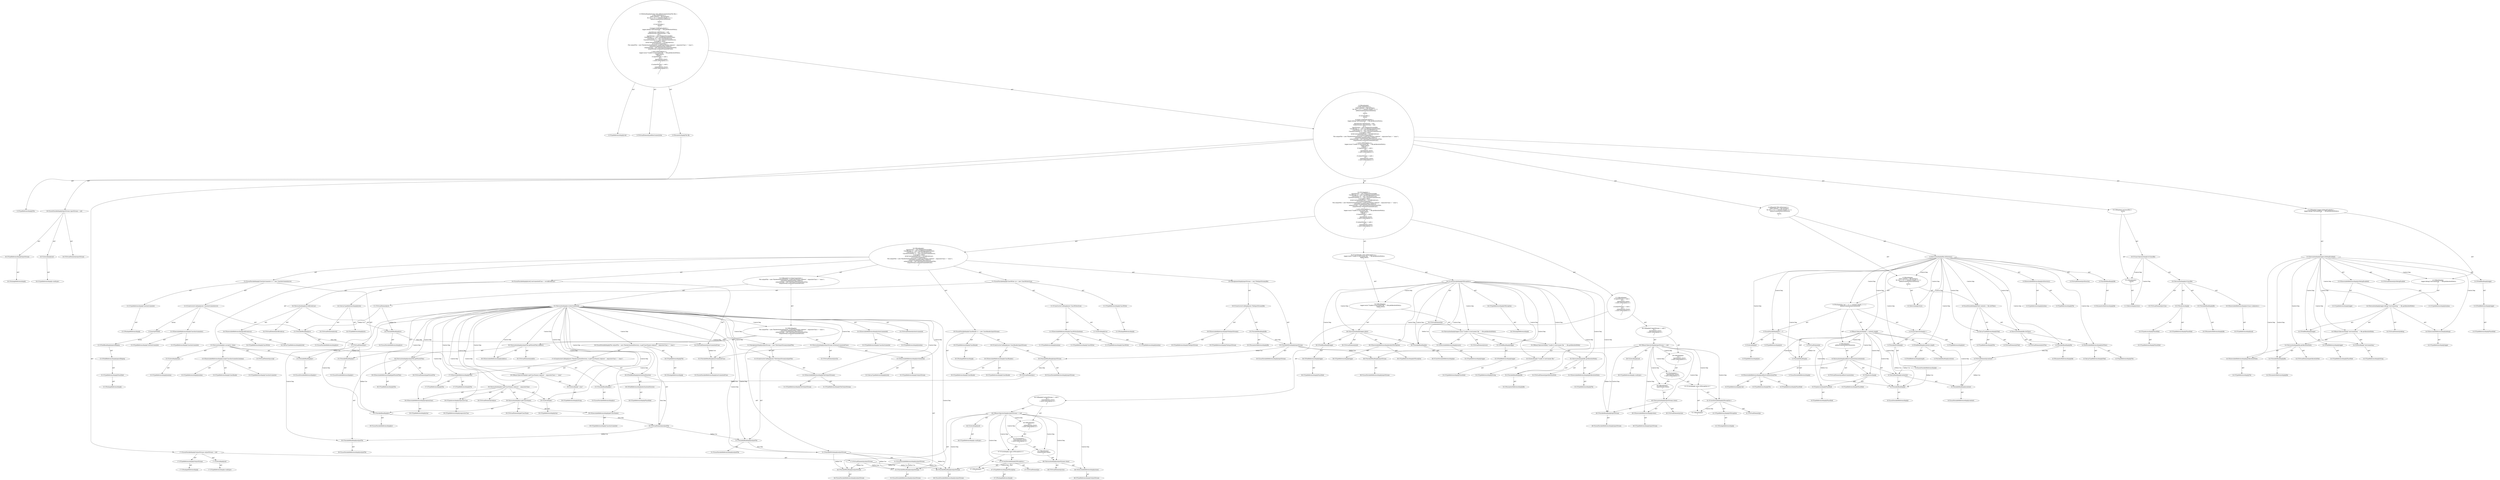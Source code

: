digraph "addInstrumentation#?,File" {
0 [label="2:CtTypeReferenceImpl@void" shape=ellipse]
1 [label="2:CtVirtualElement@addInstrumentation" shape=ellipse]
2 [label="2:CtParameterImpl@File file" shape=ellipse]
3 [label="2:CtTypeReferenceImpl@File" shape=ellipse]
4 [label="3:CtExecutableReferenceImpl@isDirectory()" shape=ellipse]
5 [label="3:CtTypeReferenceImpl@File" shape=ellipse]
6 [label="3:CtTypeReferenceImpl@boolean" shape=ellipse]
7 [label="3:CtVirtualElement@isDirectory" shape=ellipse]
8 [label="3:CtVariableReadImpl@file" shape=ellipse]
9 [label="3:CtParameterReferenceImpl@file" shape=ellipse]
10 [label="3:CtInvocationImpl@file.isDirectory()" shape=ellipse]
11 [label="4:CtVirtualElement@File[]" shape=ellipse]
12 [label="4:CtArrayTypeReferenceImpl@File[]" shape=ellipse]
13 [label="4:CtTypeReferenceImpl@File" shape=ellipse]
14 [label="4:CtExecutableReferenceImpl@listFiles()" shape=ellipse]
15 [label="4:CtTypeReferenceImpl@File" shape=ellipse]
16 [label="4:CtArrayTypeReferenceImpl@File[]" shape=ellipse]
17 [label="4:CtVirtualElement@listFiles" shape=ellipse]
18 [label="4:CtVariableReadImpl@file" shape=ellipse]
19 [label="4:CtParameterReferenceImpl@file" shape=ellipse]
20 [label="4:CtInvocationImpl@file.listFiles()" shape=ellipse]
21 [label="4:CtVirtualElement@contents" shape=ellipse]
22 [label="4:CtLocalVariableImpl@File[] contents = file.listFiles()" shape=ellipse]
23 [label="5:CtTypeReferenceImpl@int" shape=ellipse]
24 [label="5:CtLiteralImpl@0" shape=ellipse]
25 [label="5:CtTypeReferenceImpl@int" shape=ellipse]
26 [label="5:CtVirtualElement@i" shape=ellipse]
27 [label="5:CtLocalVariableImpl@int i = 0" shape=ellipse]
28 [label="5:CtVariableReadImpl@i" shape=ellipse]
29 [label="5:CtLocalVariableReferenceImpl@i" shape=ellipse]
30 [label="5:CtFieldReferenceImpl@length" shape=ellipse]
31 [label="5:CtFieldReadImpl@contents.length" shape=ellipse]
32 [label="5:CtVariableReadImpl@contents" shape=ellipse]
33 [label="5:CtBinaryOperatorImpl@i < contents.length" shape=ellipse]
34 [label="5:CtVariableWriteImpl@i" shape=ellipse]
35 [label="5:CtLocalVariableReferenceImpl@i" shape=ellipse]
36 [label="5:CtUnaryOperatorImpl@i++" shape=ellipse]
37 [label="5:CtTypeReferenceImpl@int" shape=ellipse]
38 [label="6:CtExecutableReferenceImpl@addInstrumentation(File)" shape=ellipse]
39 [label="6:CtTypeReferenceImpl@PlaceHold" shape=ellipse]
40 [label="6:CtTypeReferenceImpl@void" shape=ellipse]
41 [label="6:CtTypeReferenceImpl@File" shape=ellipse]
42 [label="6:CtVirtualElement@addInstrumentation" shape=ellipse]
43 [label="6:CtTypeAccessImpl@PlaceHold" shape=ellipse]
44 [label="6:CtTypeReferenceImpl@PlaceHold" shape=ellipse]
45 [label="6:CtThisAccessImpl@" shape=ellipse]
46 [label="6:CtTypeReferenceImpl@PlaceHold" shape=ellipse]
47 [label="6:CtVariableReadImpl@contents" shape=ellipse]
48 [label="6:CtLocalVariableReferenceImpl@contents" shape=ellipse]
49 [label="6:CtVariableReadImpl@i" shape=ellipse]
50 [label="6:CtLocalVariableReferenceImpl@i" shape=ellipse]
51 [label="6:CtArrayReadImpl@contents[i]" shape=ellipse]
52 [label="6:CtInvocationImpl@addInstrumentation(contents[i])" shape=ellipse]
53 [label="5:CtBlockImpl@\{
    addInstrumentation(contents[i]);
\}" shape=ellipse]
54 [label="5:CtForImpl@for (int i = 0; i < contents.length; i++) \{
    addInstrumentation(contents[i]);
\}" shape=ellipse]
55 [label="8:CtReturnImpl@return" shape=ellipse]
56 [label="3:CtBlockImpl@\{
    File[] contents = file.listFiles();
    for (int i = 0; i < contents.length; i++) \{
        addInstrumentation(contents[i]);
    \}
    return;
\}" shape=ellipse]
57 [label="3:CtIfImpl@if (file.isDirectory()) \{
    File[] contents = file.listFiles();
    for (int i = 0; i < contents.length; i++) \{
        addInstrumentation(contents[i]);
    \}
    return;
\}" shape=ellipse]
58 [label="10:CtExecutableReferenceImpl@isClass(<unknown>)" shape=ellipse]
59 [label="10:CtTypeReferenceImpl@null" shape=ellipse]
60 [label="10:CtVirtualElement@isClass" shape=ellipse]
61 [label="10:CtTypeAccessImpl@PlaceHold" shape=ellipse]
62 [label="10:CtTypeReferenceImpl@PlaceHold" shape=ellipse]
63 [label="10:CtThisAccessImpl@" shape=ellipse]
64 [label="10:CtTypeReferenceImpl@PlaceHold" shape=ellipse]
65 [label="10:CtVariableReadImpl@file" shape=ellipse]
66 [label="10:CtParameterReferenceImpl@file" shape=ellipse]
67 [label="10:CtInvocationImpl@isClass(file)" shape=ellipse]
68 [label="10:CtUnaryOperatorImpl@!isClass(file)" shape=ellipse]
69 [label="11:CtReturnImpl@return" shape=ellipse]
70 [label="10:CtBlockImpl@\{
    return;
\}" shape=ellipse]
71 [label="10:CtIfImpl@if (!isClass(file)) \{
    return;
\}" shape=ellipse]
72 [label="13:CtExecutableReferenceImpl@isDebugEnabled()" shape=ellipse]
73 [label="13:CtTypeReferenceImpl@logger" shape=ellipse]
74 [label="13:CtTypeReferenceImpl@boolean" shape=ellipse]
75 [label="13:CtVirtualElement@isDebugEnabled" shape=ellipse]
76 [label="13:CtFieldReferenceImpl@logger" shape=ellipse]
77 [label="13:CtTypeReferenceImpl@PlaceHold" shape=ellipse]
78 [label="13:CtFieldReadImpl@logger" shape=ellipse]
79 [label="13:CtInvocationImpl@logger.isDebugEnabled()" shape=ellipse]
80 [label="14:CtExecutableReferenceImpl@debug()" shape=ellipse]
81 [label="14:CtTypeReferenceImpl@logger" shape=ellipse]
82 [label="14:CtVirtualElement@debug" shape=ellipse]
83 [label="14:CtFieldReferenceImpl@logger" shape=ellipse]
84 [label="14:CtTypeReferenceImpl@PlaceHold" shape=ellipse]
85 [label="14:CtFieldReadImpl@logger" shape=ellipse]
86 [label="14:CtLiteralImpl@\"instrumenting \"" shape=ellipse]
87 [label="14:CtTypeReferenceImpl@String" shape=ellipse]
88 [label="14:CtExecutableReferenceImpl@getAbsolutePath()" shape=ellipse]
89 [label="14:CtTypeReferenceImpl@File" shape=ellipse]
90 [label="14:CtVirtualElement@getAbsolutePath" shape=ellipse]
91 [label="14:CtVariableReadImpl@file" shape=ellipse]
92 [label="14:CtParameterReferenceImpl@file" shape=ellipse]
93 [label="14:CtInvocationImpl@file.getAbsolutePath()" shape=ellipse]
94 [label="14:CtBinaryOperatorImpl@\"instrumenting \" + file.getAbsolutePath()" shape=ellipse]
95 [label="14:CtInvocationImpl@logger.debug(\"instrumenting \" + file.getAbsolutePath())" shape=ellipse]
96 [label="13:CtBlockImpl@\{
    logger.debug(\"instrumenting \" + file.getAbsolutePath());
\}" shape=ellipse]
97 [label="13:CtIfImpl@if (logger.isDebugEnabled()) \{
    logger.debug(\"instrumenting \" + file.getAbsolutePath());
\}" shape=ellipse]
98 [label="16:CtTypeReferenceImpl@InputStream" shape=ellipse]
99 [label="16:CtPackageReferenceImpl@" shape=ellipse]
100 [label="16:CtLiteralImpl@null" shape=ellipse]
101 [label="16:CtTypeReferenceImpl@<nulltype>" shape=ellipse]
102 [label="16:CtVirtualElement@inputStream" shape=ellipse]
103 [label="16:CtLocalVariableImpl@InputStream inputStream = null" shape=ellipse]
104 [label="17:CtTypeReferenceImpl@OutputStream" shape=ellipse]
105 [label="17:CtPackageReferenceImpl@" shape=ellipse]
106 [label="17:CtLiteralImpl@null" shape=ellipse]
107 [label="17:CtTypeReferenceImpl@<nulltype>" shape=ellipse]
108 [label="17:CtVirtualElement@outputStream" shape=ellipse]
109 [label="17:CtLocalVariableImpl@OutputStream outputStream = null" shape=ellipse]
110 [label="19:CtVariableWriteImpl@inputStream" shape=ellipse]
111 [label="19:CtLocalVariableReferenceImpl@inputStream" shape=ellipse]
112 [label="19:CtExecutableReferenceImpl@FileInputStream()" shape=ellipse]
113 [label="19:CtTypeReferenceImpl@FileInputStream" shape=ellipse]
114 [label="19:CtTypeReferenceImpl@FileInputStream" shape=ellipse]
115 [label="19:CtVariableReadImpl@file" shape=ellipse]
116 [label="19:CtParameterReferenceImpl@file" shape=ellipse]
117 [label="19:CtConstructorCallImpl@new FileInputStream(file)" shape=ellipse]
118 [label="19:CtAssignmentImpl@inputStream = new FileInputStream(file)" shape=ellipse]
119 [label="20:CtTypeReferenceImpl@ClassReader" shape=ellipse]
120 [label="20:CtPackageReferenceImpl@" shape=ellipse]
121 [label="20:CtExecutableReferenceImpl@ClassReader()" shape=ellipse]
122 [label="20:CtTypeReferenceImpl@ClassReader" shape=ellipse]
123 [label="20:CtTypeReferenceImpl@ClassReader" shape=ellipse]
124 [label="20:CtVariableReadImpl@inputStream" shape=ellipse]
125 [label="20:CtLocalVariableReferenceImpl@inputStream" shape=ellipse]
126 [label="20:CtConstructorCallImpl@new ClassReader(inputStream)" shape=ellipse]
127 [label="20:CtVirtualElement@cr" shape=ellipse]
128 [label="20:CtLocalVariableImpl@ClassReader cr = new ClassReader(inputStream)" shape=ellipse]
129 [label="21:CtTypeReferenceImpl@ClassWriter" shape=ellipse]
130 [label="21:CtPackageReferenceImpl@" shape=ellipse]
131 [label="21:CtExecutableReferenceImpl@ClassWriter(boolean)" shape=ellipse]
132 [label="21:CtTypeReferenceImpl@ClassWriter" shape=ellipse]
133 [label="21:CtTypeReferenceImpl@ClassWriter" shape=ellipse]
134 [label="21:CtTypeReferenceImpl@boolean" shape=ellipse]
135 [label="21:CtLiteralImpl@true" shape=ellipse]
136 [label="21:CtTypeReferenceImpl@boolean" shape=ellipse]
137 [label="21:CtConstructorCallImpl@new ClassWriter(true)" shape=ellipse]
138 [label="21:CtVirtualElement@cw" shape=ellipse]
139 [label="21:CtLocalVariableImpl@ClassWriter cw = new ClassWriter(true)" shape=ellipse]
140 [label="22:CtTypeReferenceImpl@ClassInstrumenter" shape=ellipse]
141 [label="22:CtPackageReferenceImpl@" shape=ellipse]
142 [label="22:CtExecutableReferenceImpl@ClassInstrumenter()" shape=ellipse]
143 [label="22:CtTypeReferenceImpl@ClassInstrumenter" shape=ellipse]
144 [label="22:CtTypeReferenceImpl@ClassInstrumenter" shape=ellipse]
145 [label="22:CtVariableReadImpl@cw" shape=ellipse]
146 [label="22:CtLocalVariableReferenceImpl@cw" shape=ellipse]
147 [label="22:CtConstructorCallImpl@new ClassInstrumenter(cw)" shape=ellipse]
148 [label="22:CtVirtualElement@cv" shape=ellipse]
149 [label="22:CtLocalVariableImpl@ClassInstrumenter cv = new ClassInstrumenter(cw)" shape=ellipse]
150 [label="23:CtExecutableReferenceImpl@accept(ClassInstrumenter,boolean)" shape=ellipse]
151 [label="23:CtTypeReferenceImpl@ClassReader" shape=ellipse]
152 [label="23:CtTypeReferenceImpl@ClassInstrumenter" shape=ellipse]
153 [label="23:CtTypeReferenceImpl@boolean" shape=ellipse]
154 [label="23:CtVirtualElement@accept" shape=ellipse]
155 [label="23:CtVariableReadImpl@cr" shape=ellipse]
156 [label="23:CtLocalVariableReferenceImpl@cr" shape=ellipse]
157 [label="23:CtVariableReadImpl@cv" shape=ellipse]
158 [label="23:CtLocalVariableReferenceImpl@cv" shape=ellipse]
159 [label="23:CtLiteralImpl@false" shape=ellipse]
160 [label="23:CtTypeReferenceImpl@boolean" shape=ellipse]
161 [label="23:CtInvocationImpl@cr.accept(cv, false)" shape=ellipse]
162 [label="24:CtVirtualElement@byte[]" shape=ellipse]
163 [label="24:CtArrayTypeReferenceImpl@byte[]" shape=ellipse]
164 [label="24:CtTypeReferenceImpl@byte" shape=ellipse]
165 [label="24:CtExecutableReferenceImpl@toByteArray()" shape=ellipse]
166 [label="24:CtTypeReferenceImpl@ClassWriter" shape=ellipse]
167 [label="24:CtArrayTypeReferenceImpl@byte[]" shape=ellipse]
168 [label="24:CtVirtualElement@toByteArray" shape=ellipse]
169 [label="24:CtVariableReadImpl@cw" shape=ellipse]
170 [label="24:CtLocalVariableReferenceImpl@cw" shape=ellipse]
171 [label="24:CtInvocationImpl@cw.toByteArray()" shape=ellipse]
172 [label="24:CtVirtualElement@instrumentedClass" shape=ellipse]
173 [label="24:CtLocalVariableImpl@byte[] instrumentedClass = cw.toByteArray()" shape=ellipse]
174 [label="25:CtExecutableReferenceImpl@isInstrumented()" shape=ellipse]
175 [label="25:CtTypeReferenceImpl@ClassInstrumenter" shape=ellipse]
176 [label="25:CtTypeReferenceImpl@boolean" shape=ellipse]
177 [label="25:CtVirtualElement@isInstrumented" shape=ellipse]
178 [label="25:CtVariableReadImpl@cv" shape=ellipse]
179 [label="25:CtLocalVariableReferenceImpl@cv" shape=ellipse]
180 [label="25:CtInvocationImpl@cv.isInstrumented()" shape=ellipse]
181 [label="26:CtTypeReferenceImpl@File" shape=ellipse]
182 [label="26:CtPackageReferenceImpl@" shape=ellipse]
183 [label="27:CtExecutableReferenceImpl@File()" shape=ellipse]
184 [label="27:CtTypeReferenceImpl@File" shape=ellipse]
185 [label="27:CtTypeReferenceImpl@File" shape=ellipse]
186 [label="28:CtFieldReferenceImpl@destinationDirectory" shape=ellipse]
187 [label="28:CtTypeReferenceImpl@PlaceHold" shape=ellipse]
188 [label="28:CtFieldReadImpl@destinationDirectory" shape=ellipse]
189 [label="29:CtExecutableReferenceImpl@replace(char)" shape=ellipse]
190 [label="29:CtTypeReferenceImpl@char" shape=ellipse]
191 [label="29:CtVirtualElement@replace" shape=ellipse]
192 [label="29:CtExecutableReferenceImpl@getClassName()" shape=ellipse]
193 [label="29:CtTypeReferenceImpl@ClassInstrumenter" shape=ellipse]
194 [label="29:CtVirtualElement@getClassName" shape=ellipse]
195 [label="29:CtVariableReadImpl@cv" shape=ellipse]
196 [label="29:CtLocalVariableReferenceImpl@cv" shape=ellipse]
197 [label="29:CtInvocationImpl@cv.getClassName()" shape=ellipse]
198 [label="29:CtLiteralImpl@'.'" shape=ellipse]
199 [label="29:CtTypeReferenceImpl@char" shape=ellipse]
200 [label="29:CtTypeAccessImpl@separatorChar" shape=ellipse]
201 [label="29:CtTypeReferenceImpl@separatorChar" shape=ellipse]
202 [label="29:CtInvocationImpl@cv.getClassName().replace('.', separatorChar)" shape=ellipse]
203 [label="29:CtLiteralImpl@\".class\"" shape=ellipse]
204 [label="29:CtTypeReferenceImpl@String" shape=ellipse]
205 [label="29:CtBinaryOperatorImpl@cv.getClassName().replace('.', separatorChar) + \".class\"" shape=ellipse]
206 [label="27:CtConstructorCallImpl@new File(destinationDirectory, cv.getClassName().replace('.', separatorChar) + \".class\")" shape=ellipse]
207 [label="26:CtVirtualElement@outputFile" shape=ellipse]
208 [label="26:CtLocalVariableImpl@File outputFile = new File(destinationDirectory, cv.getClassName().replace('.', separatorChar) + \".class\")" shape=ellipse]
209 [label="30:CtExecutableReferenceImpl@mkdirs()" shape=ellipse]
210 [label="30:CtVirtualElement@mkdirs" shape=ellipse]
211 [label="30:CtExecutableReferenceImpl@getParentFile()" shape=ellipse]
212 [label="30:CtTypeReferenceImpl@File" shape=ellipse]
213 [label="30:CtVirtualElement@getParentFile" shape=ellipse]
214 [label="30:CtVariableReadImpl@outputFile" shape=ellipse]
215 [label="30:CtLocalVariableReferenceImpl@outputFile" shape=ellipse]
216 [label="30:CtInvocationImpl@outputFile.getParentFile()" shape=ellipse]
217 [label="30:CtInvocationImpl@outputFile.getParentFile().mkdirs()" shape=ellipse]
218 [label="31:CtVariableWriteImpl@outputStream" shape=ellipse]
219 [label="31:CtLocalVariableReferenceImpl@outputStream" shape=ellipse]
220 [label="31:CtExecutableReferenceImpl@FileOutputStream()" shape=ellipse]
221 [label="31:CtTypeReferenceImpl@FileOutputStream" shape=ellipse]
222 [label="31:CtTypeReferenceImpl@FileOutputStream" shape=ellipse]
223 [label="31:CtVariableReadImpl@outputFile" shape=ellipse]
224 [label="31:CtLocalVariableReferenceImpl@outputFile" shape=ellipse]
225 [label="31:CtConstructorCallImpl@new FileOutputStream(outputFile)" shape=ellipse]
226 [label="31:CtAssignmentImpl@outputStream = new FileOutputStream(outputFile)" shape=ellipse]
227 [label="32:CtExecutableReferenceImpl@write(byte[])" shape=ellipse]
228 [label="32:CtTypeReferenceImpl@OutputStream" shape=ellipse]
229 [label="32:CtArrayTypeReferenceImpl@byte[]" shape=ellipse]
230 [label="32:CtVirtualElement@write" shape=ellipse]
231 [label="32:CtVariableReadImpl@outputStream" shape=ellipse]
232 [label="32:CtLocalVariableReferenceImpl@outputStream" shape=ellipse]
233 [label="32:CtVariableReadImpl@instrumentedClass" shape=ellipse]
234 [label="32:CtLocalVariableReferenceImpl@instrumentedClass" shape=ellipse]
235 [label="32:CtInvocationImpl@outputStream.write(instrumentedClass)" shape=ellipse]
236 [label="25:CtBlockImpl@\{
    File outputFile = new File(destinationDirectory, cv.getClassName().replace('.', separatorChar) + \".class\");
    outputFile.getParentFile().mkdirs();
    outputStream = new FileOutputStream(outputFile);
    outputStream.write(instrumentedClass);
\}" shape=ellipse]
237 [label="25:CtIfImpl@if (cv.isInstrumented()) \{
    File outputFile = new File(destinationDirectory, cv.getClassName().replace('.', separatorChar) + \".class\");
    outputFile.getParentFile().mkdirs();
    outputStream = new FileOutputStream(outputFile);
    outputStream.write(instrumentedClass);
\}" shape=ellipse]
238 [label="18:CtBlockImpl@\{
    inputStream = new FileInputStream(file);
    ClassReader cr = new ClassReader(inputStream);
    ClassWriter cw = new ClassWriter(true);
    ClassInstrumenter cv = new ClassInstrumenter(cw);
    cr.accept(cv, false);
    byte[] instrumentedClass = cw.toByteArray();
    if (cv.isInstrumented()) \{
        File outputFile = new File(destinationDirectory, cv.getClassName().replace('.', separatorChar) + \".class\");
        outputFile.getParentFile().mkdirs();
        outputStream = new FileOutputStream(outputFile);
        outputStream.write(instrumentedClass);
    \}
\}" shape=ellipse]
239 [label="34:CtVirtualElement@e" shape=ellipse]
240 [label="34:CtTypeReferenceImpl@IOException" shape=ellipse]
241 [label="34:CtPackageReferenceImpl@" shape=ellipse]
242 [label="34:CtCatchVariableImpl@IOException e" shape=ellipse]
243 [label="35:CtExecutableReferenceImpl@warn()" shape=ellipse]
244 [label="35:CtTypeReferenceImpl@logger" shape=ellipse]
245 [label="35:CtVirtualElement@warn" shape=ellipse]
246 [label="35:CtFieldReferenceImpl@logger" shape=ellipse]
247 [label="35:CtTypeReferenceImpl@PlaceHold" shape=ellipse]
248 [label="35:CtFieldReadImpl@logger" shape=ellipse]
249 [label="35:CtLiteralImpl@\"Unable to instrument file \"" shape=ellipse]
250 [label="35:CtTypeReferenceImpl@String" shape=ellipse]
251 [label="35:CtExecutableReferenceImpl@getAbsolutePath()" shape=ellipse]
252 [label="35:CtTypeReferenceImpl@File" shape=ellipse]
253 [label="35:CtVirtualElement@getAbsolutePath" shape=ellipse]
254 [label="35:CtVariableReadImpl@file" shape=ellipse]
255 [label="35:CtParameterReferenceImpl@file" shape=ellipse]
256 [label="35:CtInvocationImpl@file.getAbsolutePath()" shape=ellipse]
257 [label="35:CtBinaryOperatorImpl@\"Unable to instrument file \" + file.getAbsolutePath()" shape=ellipse]
258 [label="35:CtInvocationImpl@logger.warn(\"Unable to instrument file \" + file.getAbsolutePath())" shape=ellipse]
259 [label="36:CtExecutableReferenceImpl@info(IOException)" shape=ellipse]
260 [label="36:CtTypeReferenceImpl@logger" shape=ellipse]
261 [label="36:CtTypeReferenceImpl@IOException" shape=ellipse]
262 [label="36:CtVirtualElement@info" shape=ellipse]
263 [label="36:CtFieldReferenceImpl@logger" shape=ellipse]
264 [label="36:CtTypeReferenceImpl@PlaceHold" shape=ellipse]
265 [label="36:CtFieldReadImpl@logger" shape=ellipse]
266 [label="36:CtVariableReadImpl@e" shape=ellipse]
267 [label="36:CtCatchVariableReferenceImpl@e" shape=ellipse]
268 [label="36:CtInvocationImpl@logger.info(e)" shape=ellipse]
269 [label="34:CtBlockImpl@\{
    logger.warn(\"Unable to instrument file \" + file.getAbsolutePath());
    logger.info(e);
\}" shape=ellipse]
270 [label="34:CtCatchImpl@ catch (IOException e) \{
    logger.warn(\"Unable to instrument file \" + file.getAbsolutePath());
    logger.info(e);
\}" shape=ellipse]
271 [label="38:CtVariableReadImpl@inputStream" shape=ellipse]
272 [label="38:CtLocalVariableReferenceImpl@inputStream" shape=ellipse]
273 [label="38:CtLiteralImpl@null" shape=ellipse]
274 [label="38:CtTypeReferenceImpl@<nulltype>" shape=ellipse]
275 [label="38:CtBinaryOperatorImpl@inputStream != null" shape=ellipse]
276 [label="40:CtExecutableReferenceImpl@close()" shape=ellipse]
277 [label="40:CtTypeReferenceImpl@InputStream" shape=ellipse]
278 [label="40:CtVirtualElement@close" shape=ellipse]
279 [label="40:CtVariableReadImpl@inputStream" shape=ellipse]
280 [label="40:CtLocalVariableReferenceImpl@inputStream" shape=ellipse]
281 [label="40:CtInvocationImpl@inputStream.close()" shape=ellipse]
282 [label="39:CtBlockImpl@\{
    inputStream.close();
\}" shape=ellipse]
283 [label="41:CtVirtualElement@e" shape=ellipse]
284 [label="41:CtTypeReferenceImpl@IOException" shape=ellipse]
285 [label="41:CtPackageReferenceImpl@" shape=ellipse]
286 [label="41:CtCatchVariableImpl@IOException e" shape=ellipse]
287 [label="41:CtBlockImpl@\{
\}" shape=ellipse]
288 [label="41:CtCatchImpl@ catch (IOException e) \{
\}" shape=ellipse]
289 [label="39:CtTryImpl@try \{
    inputStream.close();
\} catch (IOException e) \{
\}" shape=ellipse]
290 [label="38:CtBlockImpl@\{
    try \{
        inputStream.close();
    \} catch (IOException e) \{
    \}
\}" shape=ellipse]
291 [label="38:CtIfImpl@if (inputStream != null) \{
    try \{
        inputStream.close();
    \} catch (IOException e) \{
    \}
\}" shape=ellipse]
292 [label="44:CtVariableReadImpl@outputStream" shape=ellipse]
293 [label="44:CtLocalVariableReferenceImpl@outputStream" shape=ellipse]
294 [label="44:CtLiteralImpl@null" shape=ellipse]
295 [label="44:CtTypeReferenceImpl@<nulltype>" shape=ellipse]
296 [label="44:CtBinaryOperatorImpl@outputStream != null" shape=ellipse]
297 [label="46:CtExecutableReferenceImpl@close()" shape=ellipse]
298 [label="46:CtTypeReferenceImpl@OutputStream" shape=ellipse]
299 [label="46:CtVirtualElement@close" shape=ellipse]
300 [label="46:CtVariableReadImpl@outputStream" shape=ellipse]
301 [label="46:CtLocalVariableReferenceImpl@outputStream" shape=ellipse]
302 [label="46:CtInvocationImpl@outputStream.close()" shape=ellipse]
303 [label="45:CtBlockImpl@\{
    outputStream.close();
\}" shape=ellipse]
304 [label="47:CtVirtualElement@e" shape=ellipse]
305 [label="47:CtTypeReferenceImpl@IOException" shape=ellipse]
306 [label="47:CtPackageReferenceImpl@" shape=ellipse]
307 [label="47:CtCatchVariableImpl@IOException e" shape=ellipse]
308 [label="47:CtBlockImpl@\{
\}" shape=ellipse]
309 [label="47:CtCatchImpl@ catch (IOException e) \{
\}" shape=ellipse]
310 [label="45:CtTryImpl@try \{
    outputStream.close();
\} catch (IOException e) \{
\}" shape=ellipse]
311 [label="44:CtBlockImpl@\{
    try \{
        outputStream.close();
    \} catch (IOException e) \{
    \}
\}" shape=ellipse]
312 [label="44:CtIfImpl@if (outputStream != null) \{
    try \{
        outputStream.close();
    \} catch (IOException e) \{
    \}
\}" shape=ellipse]
313 [label="37:CtBlockImpl@\{
    if (inputStream != null) \{
        try \{
            inputStream.close();
        \} catch (IOException e) \{
        \}
    \}
    if (outputStream != null) \{
        try \{
            outputStream.close();
        \} catch (IOException e) \{
        \}
    \}
\}" shape=ellipse]
314 [label="18:CtTryImpl@try \{
    inputStream = new FileInputStream(file);
    ClassReader cr = new ClassReader(inputStream);
    ClassWriter cw = new ClassWriter(true);
    ClassInstrumenter cv = new ClassInstrumenter(cw);
    cr.accept(cv, false);
    byte[] instrumentedClass = cw.toByteArray();
    if (cv.isInstrumented()) \{
        File outputFile = new File(destinationDirectory, cv.getClassName().replace('.', separatorChar) + \".class\");
        outputFile.getParentFile().mkdirs();
        outputStream = new FileOutputStream(outputFile);
        outputStream.write(instrumentedClass);
    \}
\} catch (IOException e) \{
    logger.warn(\"Unable to instrument file \" + file.getAbsolutePath());
    logger.info(e);
\} finally \{
    if (inputStream != null) \{
        try \{
            inputStream.close();
        \} catch (IOException e) \{
        \}
    \}
    if (outputStream != null) \{
        try \{
            outputStream.close();
        \} catch (IOException e) \{
        \}
    \}
\}" shape=ellipse]
315 [label="2:CtBlockImpl@\{
    if (file.isDirectory()) \{
        File[] contents = file.listFiles();
        for (int i = 0; i < contents.length; i++) \{
            addInstrumentation(contents[i]);
        \}
        return;
    \}
    if (!isClass(file)) \{
        return;
    \}
    if (logger.isDebugEnabled()) \{
        logger.debug(\"instrumenting \" + file.getAbsolutePath());
    \}
    InputStream inputStream = null;
    OutputStream outputStream = null;
    try \{
        inputStream = new FileInputStream(file);
        ClassReader cr = new ClassReader(inputStream);
        ClassWriter cw = new ClassWriter(true);
        ClassInstrumenter cv = new ClassInstrumenter(cw);
        cr.accept(cv, false);
        byte[] instrumentedClass = cw.toByteArray();
        if (cv.isInstrumented()) \{
            File outputFile = new File(destinationDirectory, cv.getClassName().replace('.', separatorChar) + \".class\");
            outputFile.getParentFile().mkdirs();
            outputStream = new FileOutputStream(outputFile);
            outputStream.write(instrumentedClass);
        \}
    \} catch (IOException e) \{
        logger.warn(\"Unable to instrument file \" + file.getAbsolutePath());
        logger.info(e);
    \} finally \{
        if (inputStream != null) \{
            try \{
                inputStream.close();
            \} catch (IOException e) \{
            \}
        \}
        if (outputStream != null) \{
            try \{
                outputStream.close();
            \} catch (IOException e) \{
            \}
        \}
    \}
\}" shape=ellipse]
316 [label="2:CtMethodImpl@private void addInstrumentation(File file) \{
    if (file.isDirectory()) \{
        File[] contents = file.listFiles();
        for (int i = 0; i < contents.length; i++) \{
            addInstrumentation(contents[i]);
        \}
        return;
    \}
    if (!isClass(file)) \{
        return;
    \}
    if (logger.isDebugEnabled()) \{
        logger.debug(\"instrumenting \" + file.getAbsolutePath());
    \}
    InputStream inputStream = null;
    OutputStream outputStream = null;
    try \{
        inputStream = new FileInputStream(file);
        ClassReader cr = new ClassReader(inputStream);
        ClassWriter cw = new ClassWriter(true);
        ClassInstrumenter cv = new ClassInstrumenter(cw);
        cr.accept(cv, false);
        byte[] instrumentedClass = cw.toByteArray();
        if (cv.isInstrumented()) \{
            File outputFile = new File(destinationDirectory, cv.getClassName().replace('.', separatorChar) + \".class\");
            outputFile.getParentFile().mkdirs();
            outputStream = new FileOutputStream(outputFile);
            outputStream.write(instrumentedClass);
        \}
    \} catch (IOException e) \{
        logger.warn(\"Unable to instrument file \" + file.getAbsolutePath());
        logger.info(e);
    \} finally \{
        if (inputStream != null) \{
            try \{
                inputStream.close();
            \} catch (IOException e) \{
            \}
        \}
        if (outputStream != null) \{
            try \{
                outputStream.close();
            \} catch (IOException e) \{
            \}
        \}
    \}
\}" shape=ellipse]
317 [label="22:Insert@INSERT" shape=ellipse]
318 [label="22:CtPackageReferenceImpl@" shape=ellipse]
319 [label="22:CtTypeReferenceImpl@PlaceHold" shape=ellipse]
320 [label="22:CtFieldReferenceImpl@ignoreRegexp" shape=ellipse]
321 [label="22:CtFieldReadImpl@ignoreRegexp" shape=ellipse]
2 -> 3 [label="AST"];
4 -> 5 [label="AST"];
4 -> 6 [label="AST"];
8 -> 9 [label="AST"];
10 -> 7 [label="AST"];
10 -> 8 [label="AST"];
10 -> 4 [label="AST"];
10 -> 56 [label="Control Dep"];
10 -> 22 [label="Control Dep"];
10 -> 12 [label="Control Dep"];
10 -> 20 [label="Control Dep"];
10 -> 14 [label="Control Dep"];
10 -> 18 [label="Control Dep"];
10 -> 54 [label="Control Dep"];
10 -> 27 [label="Control Dep"];
10 -> 24 [label="Control Dep"];
10 -> 33 [label="Control Dep"];
10 -> 28 [label="Control Dep"];
10 -> 31 [label="Control Dep"];
10 -> 36 [label="Control Dep"];
10 -> 34 [label="Control Dep"];
10 -> 55 [label="Control Dep"];
12 -> 11 [label="AST"];
12 -> 13 [label="AST"];
14 -> 15 [label="AST"];
14 -> 16 [label="AST"];
18 -> 19 [label="AST"];
18 -> 21 [label="Data Dep"];
20 -> 17 [label="AST"];
20 -> 18 [label="AST"];
20 -> 14 [label="AST"];
21 -> 47 [label="Define-Use"];
21 -> 51 [label="Define-Use"];
22 -> 21 [label="AST"];
22 -> 12 [label="AST"];
22 -> 20 [label="AST"];
24 -> 25 [label="AST"];
26 -> 28 [label="Define-Use"];
26 -> 49 [label="Define-Use"];
27 -> 26 [label="AST"];
27 -> 23 [label="AST"];
27 -> 24 [label="AST"];
28 -> 29 [label="AST"];
31 -> 32 [label="AST"];
31 -> 30 [label="AST"];
33 -> 28 [label="AST"];
33 -> 31 [label="AST"];
33 -> 53 [label="Control Dep"];
33 -> 52 [label="Control Dep"];
33 -> 38 [label="Control Dep"];
33 -> 45 [label="Control Dep"];
33 -> 43 [label="Control Dep"];
33 -> 51 [label="Control Dep"];
33 -> 47 [label="Control Dep"];
33 -> 49 [label="Control Dep"];
34 -> 35 [label="AST"];
34 -> 49 [label="Define-Use"];
35 -> 49 [label="Define-Use"];
36 -> 37 [label="AST"];
36 -> 34 [label="AST"];
38 -> 39 [label="AST"];
38 -> 40 [label="AST"];
38 -> 41 [label="AST"];
43 -> 44 [label="AST"];
45 -> 46 [label="AST"];
45 -> 43 [label="AST"];
47 -> 48 [label="AST"];
49 -> 50 [label="AST"];
51 -> 47 [label="AST"];
51 -> 49 [label="AST"];
52 -> 42 [label="AST"];
52 -> 45 [label="AST"];
52 -> 38 [label="AST"];
52 -> 51 [label="AST"];
53 -> 52 [label="AST"];
54 -> 27 [label="AST"];
54 -> 33 [label="AST"];
54 -> 36 [label="AST"];
54 -> 53 [label="AST"];
56 -> 22 [label="AST"];
56 -> 54 [label="AST"];
56 -> 55 [label="AST"];
57 -> 10 [label="AST"];
57 -> 56 [label="AST"];
58 -> 59 [label="AST"];
61 -> 62 [label="AST"];
63 -> 64 [label="AST"];
63 -> 61 [label="AST"];
65 -> 66 [label="AST"];
67 -> 60 [label="AST"];
67 -> 63 [label="AST"];
67 -> 58 [label="AST"];
67 -> 65 [label="AST"];
68 -> 67 [label="AST"];
68 -> 70 [label="Control Dep"];
68 -> 69 [label="Control Dep"];
70 -> 69 [label="AST"];
71 -> 68 [label="AST"];
71 -> 70 [label="AST"];
72 -> 73 [label="AST"];
72 -> 74 [label="AST"];
76 -> 77 [label="AST"];
78 -> 76 [label="AST"];
79 -> 75 [label="AST"];
79 -> 78 [label="AST"];
79 -> 72 [label="AST"];
79 -> 96 [label="Control Dep"];
79 -> 95 [label="Control Dep"];
79 -> 80 [label="Control Dep"];
79 -> 85 [label="Control Dep"];
79 -> 94 [label="Control Dep"];
79 -> 86 [label="Control Dep"];
79 -> 93 [label="Control Dep"];
79 -> 88 [label="Control Dep"];
79 -> 91 [label="Control Dep"];
80 -> 81 [label="AST"];
83 -> 84 [label="AST"];
85 -> 83 [label="AST"];
86 -> 87 [label="AST"];
88 -> 89 [label="AST"];
91 -> 92 [label="AST"];
93 -> 90 [label="AST"];
93 -> 91 [label="AST"];
93 -> 88 [label="AST"];
94 -> 86 [label="AST"];
94 -> 93 [label="AST"];
95 -> 82 [label="AST"];
95 -> 85 [label="AST"];
95 -> 80 [label="AST"];
95 -> 94 [label="AST"];
96 -> 95 [label="AST"];
97 -> 79 [label="AST"];
97 -> 96 [label="AST"];
98 -> 99 [label="AST"];
100 -> 101 [label="AST"];
103 -> 102 [label="AST"];
103 -> 98 [label="AST"];
103 -> 100 [label="AST"];
104 -> 105 [label="AST"];
106 -> 107 [label="AST"];
108 -> 231 [label="Define-Use"];
108 -> 292 [label="Define-Use"];
108 -> 300 [label="Define-Use"];
109 -> 108 [label="AST"];
109 -> 104 [label="AST"];
109 -> 106 [label="AST"];
110 -> 111 [label="AST"];
110 -> 124 [label="Define-Use"];
110 -> 271 [label="Define-Use"];
110 -> 279 [label="Define-Use"];
112 -> 113 [label="AST"];
112 -> 114 [label="AST"];
115 -> 116 [label="AST"];
115 -> 110 [label="Data Dep"];
117 -> 112 [label="AST"];
117 -> 115 [label="AST"];
118 -> 110 [label="AST"];
118 -> 117 [label="AST"];
119 -> 120 [label="AST"];
121 -> 122 [label="AST"];
121 -> 123 [label="AST"];
124 -> 125 [label="AST"];
124 -> 127 [label="Data Dep"];
126 -> 121 [label="AST"];
126 -> 124 [label="AST"];
127 -> 155 [label="Define-Use"];
128 -> 127 [label="AST"];
128 -> 119 [label="AST"];
128 -> 126 [label="AST"];
129 -> 130 [label="AST"];
131 -> 132 [label="AST"];
131 -> 133 [label="AST"];
131 -> 134 [label="AST"];
135 -> 136 [label="AST"];
137 -> 131 [label="AST"];
137 -> 135 [label="AST"];
138 -> 145 [label="Define-Use"];
138 -> 169 [label="Define-Use"];
139 -> 138 [label="AST"];
139 -> 129 [label="AST"];
139 -> 137 [label="AST"];
140 -> 141 [label="AST"];
142 -> 143 [label="AST"];
142 -> 144 [label="AST"];
145 -> 146 [label="AST"];
145 -> 148 [label="Data Dep"];
147 -> 142 [label="AST"];
147 -> 145 [label="AST"];
147 -> 317 [label="Action"];
148 -> 157 [label="Define-Use"];
148 -> 178 [label="Define-Use"];
148 -> 195 [label="Define-Use"];
149 -> 148 [label="AST"];
149 -> 140 [label="AST"];
149 -> 147 [label="AST"];
150 -> 151 [label="AST"];
150 -> 152 [label="AST"];
150 -> 153 [label="AST"];
155 -> 156 [label="AST"];
157 -> 158 [label="AST"];
159 -> 160 [label="AST"];
161 -> 154 [label="AST"];
161 -> 155 [label="AST"];
161 -> 150 [label="AST"];
161 -> 157 [label="AST"];
161 -> 159 [label="AST"];
163 -> 162 [label="AST"];
163 -> 164 [label="AST"];
165 -> 166 [label="AST"];
165 -> 167 [label="AST"];
169 -> 170 [label="AST"];
169 -> 172 [label="Data Dep"];
171 -> 168 [label="AST"];
171 -> 169 [label="AST"];
171 -> 165 [label="AST"];
172 -> 233 [label="Define-Use"];
173 -> 172 [label="AST"];
173 -> 163 [label="AST"];
173 -> 171 [label="AST"];
174 -> 175 [label="AST"];
174 -> 176 [label="AST"];
178 -> 179 [label="AST"];
180 -> 177 [label="AST"];
180 -> 178 [label="AST"];
180 -> 174 [label="AST"];
180 -> 236 [label="Control Dep"];
180 -> 208 [label="Control Dep"];
180 -> 206 [label="Control Dep"];
180 -> 183 [label="Control Dep"];
180 -> 188 [label="Control Dep"];
180 -> 205 [label="Control Dep"];
180 -> 202 [label="Control Dep"];
180 -> 189 [label="Control Dep"];
180 -> 197 [label="Control Dep"];
180 -> 192 [label="Control Dep"];
180 -> 195 [label="Control Dep"];
180 -> 198 [label="Control Dep"];
180 -> 200 [label="Control Dep"];
180 -> 203 [label="Control Dep"];
180 -> 217 [label="Control Dep"];
180 -> 209 [label="Control Dep"];
180 -> 216 [label="Control Dep"];
180 -> 211 [label="Control Dep"];
180 -> 214 [label="Control Dep"];
180 -> 226 [label="Control Dep"];
180 -> 218 [label="Control Dep"];
180 -> 225 [label="Control Dep"];
180 -> 220 [label="Control Dep"];
180 -> 223 [label="Control Dep"];
180 -> 235 [label="Control Dep"];
180 -> 227 [label="Control Dep"];
180 -> 231 [label="Control Dep"];
180 -> 233 [label="Control Dep"];
181 -> 182 [label="AST"];
183 -> 184 [label="AST"];
183 -> 185 [label="AST"];
186 -> 187 [label="AST"];
188 -> 186 [label="AST"];
188 -> 207 [label="Data Dep"];
189 -> 190 [label="AST"];
192 -> 193 [label="AST"];
195 -> 196 [label="AST"];
195 -> 207 [label="Data Dep"];
197 -> 194 [label="AST"];
197 -> 195 [label="AST"];
197 -> 192 [label="AST"];
198 -> 199 [label="AST"];
200 -> 201 [label="AST"];
202 -> 191 [label="AST"];
202 -> 197 [label="AST"];
202 -> 189 [label="AST"];
202 -> 198 [label="AST"];
202 -> 200 [label="AST"];
203 -> 204 [label="AST"];
205 -> 202 [label="AST"];
205 -> 203 [label="AST"];
206 -> 183 [label="AST"];
206 -> 188 [label="AST"];
206 -> 205 [label="AST"];
207 -> 214 [label="Define-Use"];
207 -> 223 [label="Define-Use"];
208 -> 207 [label="AST"];
208 -> 181 [label="AST"];
208 -> 206 [label="AST"];
211 -> 212 [label="AST"];
214 -> 215 [label="AST"];
216 -> 213 [label="AST"];
216 -> 214 [label="AST"];
216 -> 211 [label="AST"];
217 -> 210 [label="AST"];
217 -> 216 [label="AST"];
217 -> 209 [label="AST"];
218 -> 219 [label="AST"];
218 -> 231 [label="Define-Use"];
218 -> 292 [label="Define-Use"];
218 -> 300 [label="Define-Use"];
219 -> 231 [label="Define-Use"];
219 -> 292 [label="Define-Use"];
219 -> 300 [label="Define-Use"];
220 -> 221 [label="AST"];
220 -> 222 [label="AST"];
223 -> 224 [label="AST"];
223 -> 218 [label="Data Dep"];
225 -> 220 [label="AST"];
225 -> 223 [label="AST"];
226 -> 218 [label="AST"];
226 -> 225 [label="AST"];
227 -> 228 [label="AST"];
227 -> 229 [label="AST"];
231 -> 232 [label="AST"];
233 -> 234 [label="AST"];
235 -> 230 [label="AST"];
235 -> 231 [label="AST"];
235 -> 227 [label="AST"];
235 -> 233 [label="AST"];
236 -> 208 [label="AST"];
236 -> 217 [label="AST"];
236 -> 226 [label="AST"];
236 -> 235 [label="AST"];
237 -> 180 [label="AST"];
237 -> 236 [label="AST"];
238 -> 118 [label="AST"];
238 -> 128 [label="AST"];
238 -> 139 [label="AST"];
238 -> 149 [label="AST"];
238 -> 161 [label="AST"];
238 -> 173 [label="AST"];
238 -> 237 [label="AST"];
239 -> 266 [label="Define-Use"];
240 -> 241 [label="AST"];
242 -> 239 [label="AST"];
242 -> 240 [label="AST"];
242 -> 269 [label="Control Dep"];
242 -> 258 [label="Control Dep"];
242 -> 243 [label="Control Dep"];
242 -> 248 [label="Control Dep"];
242 -> 257 [label="Control Dep"];
242 -> 249 [label="Control Dep"];
242 -> 256 [label="Control Dep"];
242 -> 251 [label="Control Dep"];
242 -> 254 [label="Control Dep"];
242 -> 268 [label="Control Dep"];
242 -> 259 [label="Control Dep"];
242 -> 265 [label="Control Dep"];
242 -> 266 [label="Control Dep"];
243 -> 244 [label="AST"];
246 -> 247 [label="AST"];
248 -> 246 [label="AST"];
249 -> 250 [label="AST"];
251 -> 252 [label="AST"];
254 -> 255 [label="AST"];
256 -> 253 [label="AST"];
256 -> 254 [label="AST"];
256 -> 251 [label="AST"];
257 -> 249 [label="AST"];
257 -> 256 [label="AST"];
258 -> 245 [label="AST"];
258 -> 248 [label="AST"];
258 -> 243 [label="AST"];
258 -> 257 [label="AST"];
259 -> 260 [label="AST"];
259 -> 261 [label="AST"];
263 -> 264 [label="AST"];
265 -> 263 [label="AST"];
266 -> 267 [label="AST"];
268 -> 262 [label="AST"];
268 -> 265 [label="AST"];
268 -> 259 [label="AST"];
268 -> 266 [label="AST"];
269 -> 258 [label="AST"];
269 -> 268 [label="AST"];
270 -> 242 [label="AST"];
270 -> 269 [label="AST"];
271 -> 272 [label="AST"];
273 -> 274 [label="AST"];
275 -> 271 [label="AST"];
275 -> 273 [label="AST"];
275 -> 290 [label="Control Dep"];
275 -> 289 [label="Control Dep"];
275 -> 282 [label="Control Dep"];
275 -> 281 [label="Control Dep"];
275 -> 276 [label="Control Dep"];
275 -> 279 [label="Control Dep"];
275 -> 288 [label="Control Dep"];
275 -> 286 [label="Control Dep"];
276 -> 277 [label="AST"];
279 -> 280 [label="AST"];
281 -> 278 [label="AST"];
281 -> 279 [label="AST"];
281 -> 276 [label="AST"];
282 -> 281 [label="AST"];
284 -> 285 [label="AST"];
286 -> 283 [label="AST"];
286 -> 284 [label="AST"];
286 -> 287 [label="Control Dep"];
288 -> 286 [label="AST"];
288 -> 287 [label="AST"];
289 -> 282 [label="AST"];
289 -> 288 [label="AST"];
290 -> 289 [label="AST"];
291 -> 275 [label="AST"];
291 -> 290 [label="AST"];
292 -> 293 [label="AST"];
294 -> 295 [label="AST"];
296 -> 292 [label="AST"];
296 -> 294 [label="AST"];
296 -> 311 [label="Control Dep"];
296 -> 310 [label="Control Dep"];
296 -> 303 [label="Control Dep"];
296 -> 302 [label="Control Dep"];
296 -> 297 [label="Control Dep"];
296 -> 300 [label="Control Dep"];
296 -> 309 [label="Control Dep"];
296 -> 307 [label="Control Dep"];
297 -> 298 [label="AST"];
300 -> 301 [label="AST"];
302 -> 299 [label="AST"];
302 -> 300 [label="AST"];
302 -> 297 [label="AST"];
303 -> 302 [label="AST"];
305 -> 306 [label="AST"];
307 -> 304 [label="AST"];
307 -> 305 [label="AST"];
307 -> 308 [label="Control Dep"];
309 -> 307 [label="AST"];
309 -> 308 [label="AST"];
310 -> 303 [label="AST"];
310 -> 309 [label="AST"];
311 -> 310 [label="AST"];
312 -> 296 [label="AST"];
312 -> 311 [label="AST"];
313 -> 291 [label="AST"];
313 -> 312 [label="AST"];
314 -> 238 [label="AST"];
314 -> 270 [label="AST"];
314 -> 313 [label="AST"];
315 -> 57 [label="AST"];
315 -> 71 [label="AST"];
315 -> 97 [label="AST"];
315 -> 103 [label="AST"];
315 -> 109 [label="AST"];
315 -> 314 [label="AST"];
316 -> 1 [label="AST"];
316 -> 0 [label="AST"];
316 -> 2 [label="AST"];
316 -> 315 [label="AST"];
317 -> 321 [label="Action"];
319 -> 318 [label="AST"];
320 -> 319 [label="AST"];
321 -> 320 [label="AST"];
}